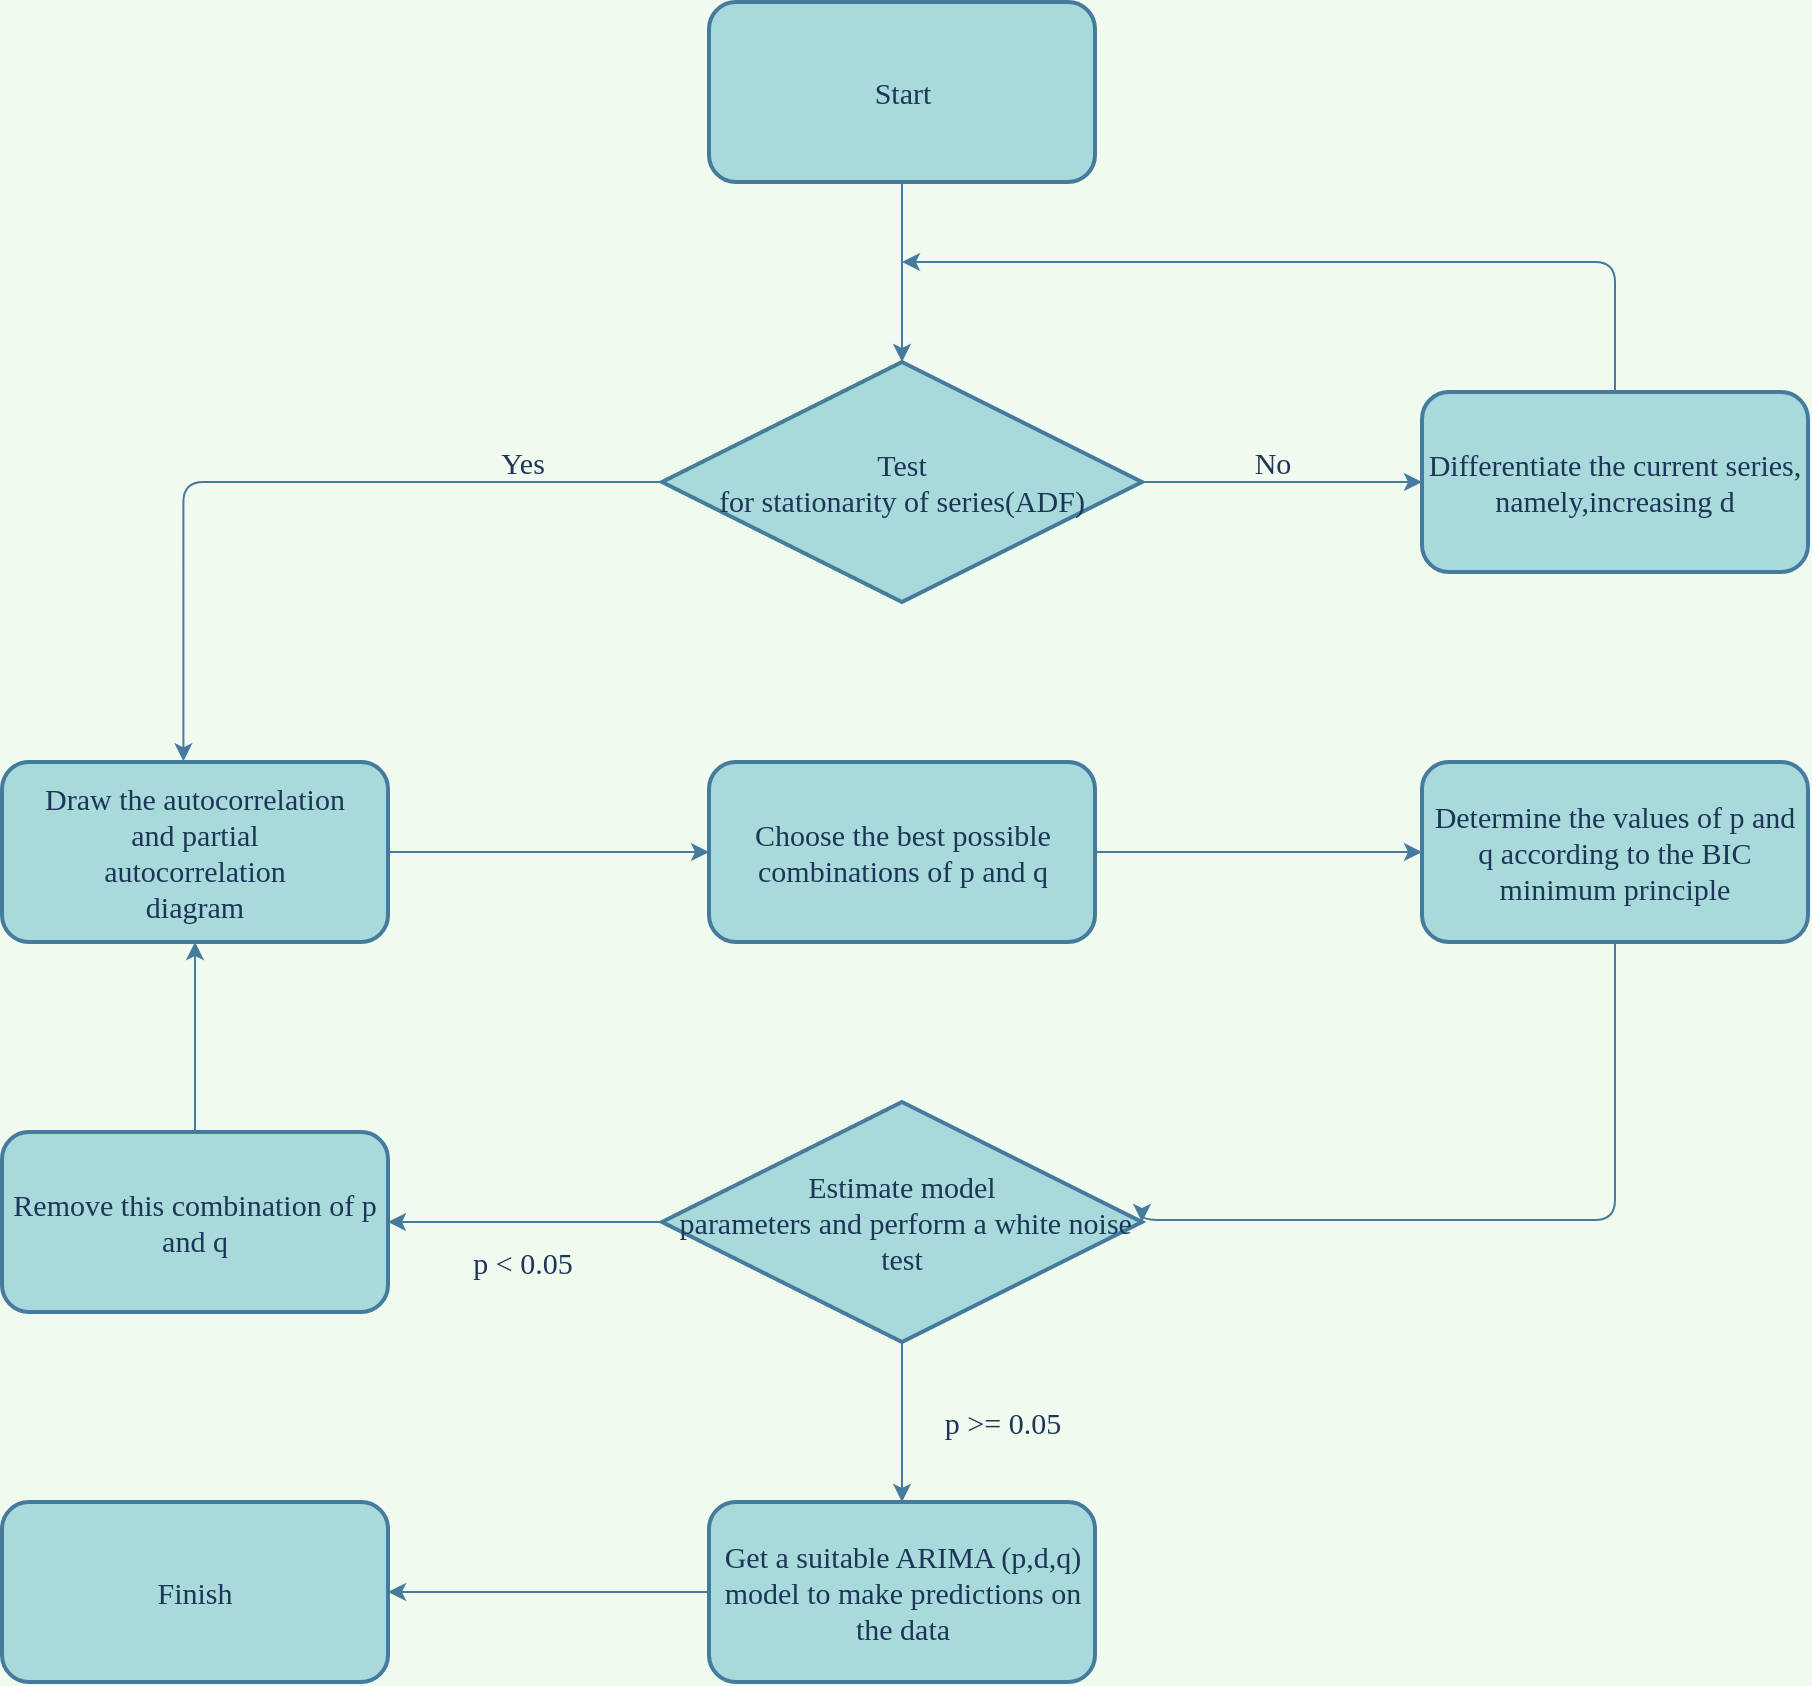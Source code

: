 <mxfile version="16.5.3" type="github">
  <diagram id="C5RBs43oDa-KdzZeNtuy" name="Page-1">
    <mxGraphModel dx="2946" dy="973" grid="1" gridSize="10" guides="1" tooltips="1" connect="1" arrows="1" fold="1" page="0" pageScale="1" pageWidth="827" pageHeight="1169" background="#F1FAEE" math="0" shadow="0">
      <root>
        <mxCell id="WIyWlLk6GJQsqaUBKTNV-0" />
        <mxCell id="WIyWlLk6GJQsqaUBKTNV-1" parent="WIyWlLk6GJQsqaUBKTNV-0" />
        <mxCell id="g67Yw9Pypv5ZU0-nCZ06-19" value="" style="edgeStyle=orthogonalEdgeStyle;rounded=1;orthogonalLoop=1;jettySize=auto;html=1;fontFamily=Lucida Console;fontSize=15;entryX=0;entryY=0.5;entryDx=0;entryDy=0;labelBackgroundColor=#F1FAEE;strokeColor=#457B9D;fontColor=#1D3557;" edge="1" parent="WIyWlLk6GJQsqaUBKTNV-1" source="g67Yw9Pypv5ZU0-nCZ06-2" target="g67Yw9Pypv5ZU0-nCZ06-26">
          <mxGeometry relative="1" as="geometry">
            <mxPoint x="-620" y="335" as="targetPoint" />
          </mxGeometry>
        </mxCell>
        <mxCell id="g67Yw9Pypv5ZU0-nCZ06-2" value="&lt;span&gt;Test&lt;br&gt;for stationarity of series&lt;/span&gt;(ADF)&lt;span&gt;&lt;br&gt;&lt;/span&gt;" style="strokeWidth=2;html=1;shape=mxgraph.flowchart.decision;whiteSpace=wrap;fontFamily=Lucida Console;fontSize=15;fillColor=#A8DADC;strokeColor=#457B9D;fontColor=#1D3557;rounded=1;" vertex="1" parent="WIyWlLk6GJQsqaUBKTNV-1">
          <mxGeometry x="-970" y="280" width="240" height="120" as="geometry" />
        </mxCell>
        <mxCell id="g67Yw9Pypv5ZU0-nCZ06-15" value="" style="edgeStyle=orthogonalEdgeStyle;rounded=1;orthogonalLoop=1;jettySize=auto;html=1;fontFamily=Lucida Console;fontSize=15;labelBackgroundColor=#F1FAEE;strokeColor=#457B9D;fontColor=#1D3557;" edge="1" parent="WIyWlLk6GJQsqaUBKTNV-1" source="g67Yw9Pypv5ZU0-nCZ06-4" target="g67Yw9Pypv5ZU0-nCZ06-2">
          <mxGeometry relative="1" as="geometry" />
        </mxCell>
        <mxCell id="g67Yw9Pypv5ZU0-nCZ06-4" value="Start" style="rounded=1;whiteSpace=wrap;html=1;fontFamily=Lucida Console;fontSize=15;strokeWidth=2;fillColor=#A8DADC;strokeColor=#457B9D;fontColor=#1D3557;" vertex="1" parent="WIyWlLk6GJQsqaUBKTNV-1">
          <mxGeometry x="-946.5" y="100" width="193" height="90" as="geometry" />
        </mxCell>
        <mxCell id="g67Yw9Pypv5ZU0-nCZ06-20" value="" style="edgeStyle=segmentEdgeStyle;endArrow=classic;html=1;rounded=1;fontFamily=Lucida Console;fontSize=15;exitX=0.5;exitY=0;exitDx=0;exitDy=0;labelBackgroundColor=#F1FAEE;strokeColor=#457B9D;fontColor=#1D3557;" edge="1" parent="WIyWlLk6GJQsqaUBKTNV-1" source="g67Yw9Pypv5ZU0-nCZ06-26">
          <mxGeometry width="50" height="50" relative="1" as="geometry">
            <mxPoint x="-510" y="230" as="sourcePoint" />
            <mxPoint x="-850" y="230" as="targetPoint" />
            <Array as="points">
              <mxPoint x="-493" y="230" />
            </Array>
          </mxGeometry>
        </mxCell>
        <mxCell id="g67Yw9Pypv5ZU0-nCZ06-23" value="No" style="text;html=1;align=center;verticalAlign=middle;resizable=0;points=[];autosize=1;strokeColor=none;fillColor=none;fontSize=15;fontFamily=Lucida Console;fontColor=#1D3557;rounded=1;" vertex="1" parent="WIyWlLk6GJQsqaUBKTNV-1">
          <mxGeometry x="-680" y="320" width="30" height="20" as="geometry" />
        </mxCell>
        <mxCell id="g67Yw9Pypv5ZU0-nCZ06-33" style="edgeStyle=orthogonalEdgeStyle;rounded=1;orthogonalLoop=1;jettySize=auto;html=1;entryX=0;entryY=0.5;entryDx=0;entryDy=0;fontFamily=Lucida Console;fontSize=15;labelBackgroundColor=#F1FAEE;strokeColor=#457B9D;fontColor=#1D3557;" edge="1" parent="WIyWlLk6GJQsqaUBKTNV-1" source="g67Yw9Pypv5ZU0-nCZ06-25" target="g67Yw9Pypv5ZU0-nCZ06-29">
          <mxGeometry relative="1" as="geometry" />
        </mxCell>
        <mxCell id="g67Yw9Pypv5ZU0-nCZ06-25" value="Draw the autocorrelation&lt;br&gt;and partial&lt;br&gt;autocorrelation&lt;br&gt;diagram" style="rounded=1;whiteSpace=wrap;html=1;fontFamily=Lucida Console;fontSize=15;strokeWidth=2;fillColor=#A8DADC;strokeColor=#457B9D;fontColor=#1D3557;" vertex="1" parent="WIyWlLk6GJQsqaUBKTNV-1">
          <mxGeometry x="-1300" y="480" width="193" height="90" as="geometry" />
        </mxCell>
        <mxCell id="g67Yw9Pypv5ZU0-nCZ06-26" value="Differentiate the current series,&lt;br&gt;namely,increasing d" style="rounded=1;whiteSpace=wrap;html=1;fontFamily=Lucida Console;fontSize=15;strokeWidth=2;fillColor=#A8DADC;strokeColor=#457B9D;fontColor=#1D3557;" vertex="1" parent="WIyWlLk6GJQsqaUBKTNV-1">
          <mxGeometry x="-590" y="295" width="193" height="90" as="geometry" />
        </mxCell>
        <mxCell id="g67Yw9Pypv5ZU0-nCZ06-34" style="edgeStyle=orthogonalEdgeStyle;rounded=1;orthogonalLoop=1;jettySize=auto;html=1;entryX=0;entryY=0.5;entryDx=0;entryDy=0;fontFamily=Lucida Console;fontSize=15;labelBackgroundColor=#F1FAEE;strokeColor=#457B9D;fontColor=#1D3557;" edge="1" parent="WIyWlLk6GJQsqaUBKTNV-1" source="g67Yw9Pypv5ZU0-nCZ06-29" target="g67Yw9Pypv5ZU0-nCZ06-32">
          <mxGeometry relative="1" as="geometry" />
        </mxCell>
        <mxCell id="g67Yw9Pypv5ZU0-nCZ06-29" value="Choose the best possible combinations of p and q" style="rounded=1;whiteSpace=wrap;html=1;fontFamily=Lucida Console;fontSize=15;strokeWidth=2;fillColor=#A8DADC;strokeColor=#457B9D;fontColor=#1D3557;" vertex="1" parent="WIyWlLk6GJQsqaUBKTNV-1">
          <mxGeometry x="-946.5" y="480" width="193" height="90" as="geometry" />
        </mxCell>
        <mxCell id="g67Yw9Pypv5ZU0-nCZ06-30" value="" style="edgeStyle=segmentEdgeStyle;endArrow=classic;html=1;rounded=1;fontFamily=Lucida Console;fontSize=15;entryX=0.47;entryY=-0.004;entryDx=0;entryDy=0;entryPerimeter=0;labelBackgroundColor=#F1FAEE;strokeColor=#457B9D;fontColor=#1D3557;" edge="1" parent="WIyWlLk6GJQsqaUBKTNV-1" target="g67Yw9Pypv5ZU0-nCZ06-25">
          <mxGeometry width="50" height="50" relative="1" as="geometry">
            <mxPoint x="-970" y="340" as="sourcePoint" />
            <mxPoint x="-1130" y="340" as="targetPoint" />
          </mxGeometry>
        </mxCell>
        <mxCell id="g67Yw9Pypv5ZU0-nCZ06-31" value="Yes" style="text;html=1;align=center;verticalAlign=middle;resizable=0;points=[];autosize=1;strokeColor=none;fillColor=none;fontSize=15;fontFamily=Lucida Console;fontColor=#1D3557;rounded=1;" vertex="1" parent="WIyWlLk6GJQsqaUBKTNV-1">
          <mxGeometry x="-1060" y="320" width="40" height="20" as="geometry" />
        </mxCell>
        <mxCell id="g67Yw9Pypv5ZU0-nCZ06-32" value="Determine the values of p and q according to the BIC minimum principle" style="rounded=1;whiteSpace=wrap;html=1;fontFamily=Lucida Console;fontSize=15;strokeWidth=2;fillColor=#A8DADC;strokeColor=#457B9D;fontColor=#1D3557;" vertex="1" parent="WIyWlLk6GJQsqaUBKTNV-1">
          <mxGeometry x="-590" y="480" width="193" height="90" as="geometry" />
        </mxCell>
        <mxCell id="g67Yw9Pypv5ZU0-nCZ06-47" value="" style="edgeStyle=orthogonalEdgeStyle;rounded=1;orthogonalLoop=1;jettySize=auto;html=1;fontFamily=Lucida Console;fontSize=15;labelBackgroundColor=#F1FAEE;strokeColor=#457B9D;fontColor=#1D3557;" edge="1" parent="WIyWlLk6GJQsqaUBKTNV-1" source="g67Yw9Pypv5ZU0-nCZ06-39" target="g67Yw9Pypv5ZU0-nCZ06-46">
          <mxGeometry relative="1" as="geometry" />
        </mxCell>
        <mxCell id="g67Yw9Pypv5ZU0-nCZ06-60" style="edgeStyle=orthogonalEdgeStyle;rounded=1;orthogonalLoop=1;jettySize=auto;html=1;entryX=1;entryY=0.5;entryDx=0;entryDy=0;fontColor=#1D3557;strokeColor=#457B9D;fillColor=#A8DADC;labelBackgroundColor=#F1FAEE;" edge="1" parent="WIyWlLk6GJQsqaUBKTNV-1" source="g67Yw9Pypv5ZU0-nCZ06-39" target="g67Yw9Pypv5ZU0-nCZ06-59">
          <mxGeometry relative="1" as="geometry" />
        </mxCell>
        <mxCell id="g67Yw9Pypv5ZU0-nCZ06-39" value="Estimate model&lt;br&gt;&amp;nbsp;parameters and perform a white noise test&lt;span&gt;&lt;br&gt;&lt;/span&gt;" style="strokeWidth=2;html=1;shape=mxgraph.flowchart.decision;whiteSpace=wrap;fontFamily=Lucida Console;fontSize=15;fillColor=#A8DADC;strokeColor=#457B9D;fontColor=#1D3557;rounded=1;" vertex="1" parent="WIyWlLk6GJQsqaUBKTNV-1">
          <mxGeometry x="-970" y="650" width="240" height="120" as="geometry" />
        </mxCell>
        <mxCell id="g67Yw9Pypv5ZU0-nCZ06-42" value="p &amp;lt; 0.05" style="text;html=1;align=center;verticalAlign=middle;resizable=0;points=[];autosize=1;strokeColor=none;fillColor=none;fontSize=15;fontFamily=Lucida Console;fontColor=#1D3557;rounded=1;" vertex="1" parent="WIyWlLk6GJQsqaUBKTNV-1">
          <mxGeometry x="-1085" y="720" width="90" height="20" as="geometry" />
        </mxCell>
        <mxCell id="g67Yw9Pypv5ZU0-nCZ06-49" value="" style="edgeStyle=orthogonalEdgeStyle;rounded=1;orthogonalLoop=1;jettySize=auto;html=1;fontFamily=Lucida Console;fontSize=15;labelBackgroundColor=#F1FAEE;strokeColor=#457B9D;fontColor=#1D3557;" edge="1" parent="WIyWlLk6GJQsqaUBKTNV-1" source="g67Yw9Pypv5ZU0-nCZ06-46" target="g67Yw9Pypv5ZU0-nCZ06-48">
          <mxGeometry relative="1" as="geometry" />
        </mxCell>
        <mxCell id="g67Yw9Pypv5ZU0-nCZ06-46" value="Get a suitable ARIMA (p,d,q) model to make predictions on the data" style="rounded=1;whiteSpace=wrap;html=1;fontFamily=Lucida Console;fontSize=15;strokeWidth=2;fillColor=#A8DADC;strokeColor=#457B9D;fontColor=#1D3557;" vertex="1" parent="WIyWlLk6GJQsqaUBKTNV-1">
          <mxGeometry x="-946.5" y="850" width="193" height="90" as="geometry" />
        </mxCell>
        <mxCell id="g67Yw9Pypv5ZU0-nCZ06-48" value="Finish" style="rounded=1;whiteSpace=wrap;html=1;fontFamily=Lucida Console;fontSize=15;strokeWidth=2;fillColor=#A8DADC;strokeColor=#457B9D;fontColor=#1D3557;" vertex="1" parent="WIyWlLk6GJQsqaUBKTNV-1">
          <mxGeometry x="-1300" y="850" width="193" height="90" as="geometry" />
        </mxCell>
        <mxCell id="g67Yw9Pypv5ZU0-nCZ06-52" value="p &amp;gt;= 0.05" style="text;html=1;align=center;verticalAlign=middle;resizable=0;points=[];autosize=1;strokeColor=none;fillColor=none;fontSize=15;fontFamily=Lucida Console;fontColor=#1D3557;rounded=1;" vertex="1" parent="WIyWlLk6GJQsqaUBKTNV-1">
          <mxGeometry x="-850" y="800" width="100" height="20" as="geometry" />
        </mxCell>
        <mxCell id="g67Yw9Pypv5ZU0-nCZ06-57" value="" style="edgeStyle=segmentEdgeStyle;endArrow=classic;html=1;rounded=1;fontColor=#1D3557;strokeColor=#457B9D;fillColor=#A8DADC;exitX=0.5;exitY=1;exitDx=0;exitDy=0;entryX=1;entryY=0.5;entryDx=0;entryDy=0;entryPerimeter=0;labelBackgroundColor=#F1FAEE;" edge="1" parent="WIyWlLk6GJQsqaUBKTNV-1" source="g67Yw9Pypv5ZU0-nCZ06-32" target="g67Yw9Pypv5ZU0-nCZ06-39">
          <mxGeometry width="50" height="50" relative="1" as="geometry">
            <mxPoint x="-478" y="611" as="sourcePoint" />
            <mxPoint x="-711" y="709" as="targetPoint" />
            <Array as="points">
              <mxPoint x="-493" y="709" />
              <mxPoint x="-730" y="709" />
            </Array>
          </mxGeometry>
        </mxCell>
        <mxCell id="g67Yw9Pypv5ZU0-nCZ06-61" style="edgeStyle=orthogonalEdgeStyle;rounded=1;orthogonalLoop=1;jettySize=auto;html=1;entryX=0.5;entryY=1;entryDx=0;entryDy=0;fontColor=#1D3557;strokeColor=#457B9D;fillColor=#A8DADC;labelBackgroundColor=#F1FAEE;" edge="1" parent="WIyWlLk6GJQsqaUBKTNV-1" source="g67Yw9Pypv5ZU0-nCZ06-59" target="g67Yw9Pypv5ZU0-nCZ06-25">
          <mxGeometry relative="1" as="geometry" />
        </mxCell>
        <mxCell id="g67Yw9Pypv5ZU0-nCZ06-59" value="Remove this combination of p and q" style="rounded=1;whiteSpace=wrap;html=1;fontFamily=Lucida Console;fontSize=15;strokeWidth=2;fillColor=#A8DADC;strokeColor=#457B9D;fontColor=#1D3557;" vertex="1" parent="WIyWlLk6GJQsqaUBKTNV-1">
          <mxGeometry x="-1300" y="665" width="193" height="90" as="geometry" />
        </mxCell>
      </root>
    </mxGraphModel>
  </diagram>
</mxfile>
